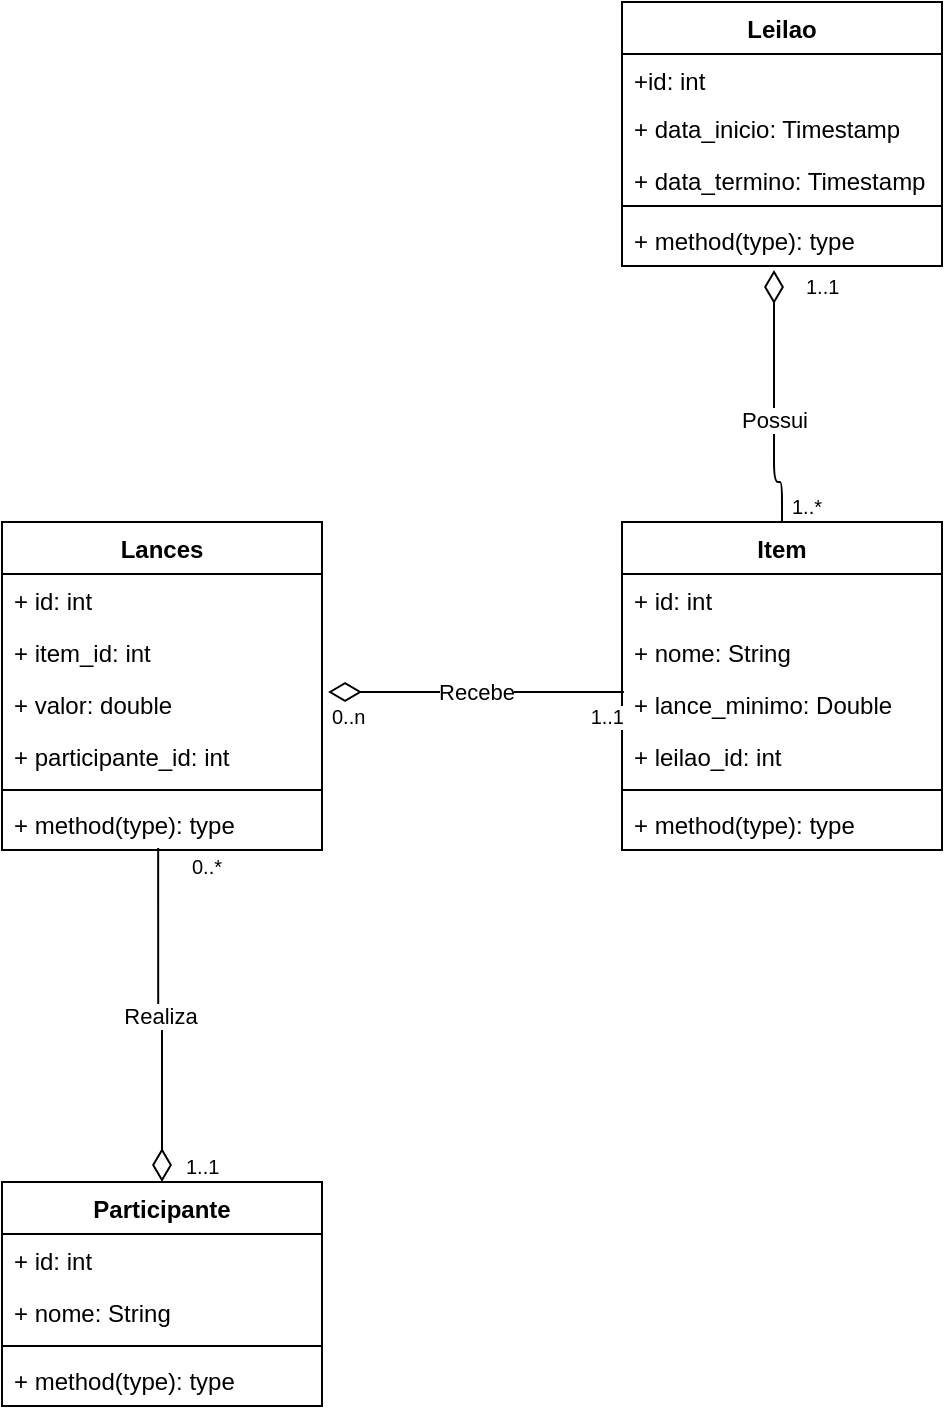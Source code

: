 <mxfile version="12.1.2" type="github" pages="1">
  <diagram id="bmQLpPdemTEo9ZGq2Jl7" name="Page-1">
    <mxGraphModel dx="1365" dy="760" grid="1" gridSize="10" guides="1" tooltips="1" connect="1" arrows="1" fold="1" page="1" pageScale="1" pageWidth="850" pageHeight="1100" math="0" shadow="0">
      <root>
        <mxCell id="0"/>
        <mxCell id="1" parent="0"/>
        <mxCell id="-QaQ8aoKplSuDM41ms9Y-1" value="Leilao" style="swimlane;fontStyle=1;align=center;verticalAlign=top;childLayout=stackLayout;horizontal=1;startSize=26;horizontalStack=0;resizeParent=1;resizeParentMax=0;resizeLast=0;collapsible=1;marginBottom=0;" vertex="1" parent="1">
          <mxGeometry x="340" y="140" width="160" height="132" as="geometry"/>
        </mxCell>
        <mxCell id="-QaQ8aoKplSuDM41ms9Y-2" value="+id: int" style="text;strokeColor=none;fillColor=none;align=left;verticalAlign=top;spacingLeft=4;spacingRight=4;overflow=hidden;rotatable=0;points=[[0,0.5],[1,0.5]];portConstraint=eastwest;" vertex="1" parent="-QaQ8aoKplSuDM41ms9Y-1">
          <mxGeometry y="26" width="160" height="24" as="geometry"/>
        </mxCell>
        <mxCell id="-QaQ8aoKplSuDM41ms9Y-5" value="+ data_inicio: Timestamp" style="text;strokeColor=none;fillColor=none;align=left;verticalAlign=top;spacingLeft=4;spacingRight=4;overflow=hidden;rotatable=0;points=[[0,0.5],[1,0.5]];portConstraint=eastwest;" vertex="1" parent="-QaQ8aoKplSuDM41ms9Y-1">
          <mxGeometry y="50" width="160" height="26" as="geometry"/>
        </mxCell>
        <mxCell id="-QaQ8aoKplSuDM41ms9Y-8" value="+ data_termino: Timestamp" style="text;strokeColor=none;fillColor=none;align=left;verticalAlign=top;spacingLeft=4;spacingRight=4;overflow=hidden;rotatable=0;points=[[0,0.5],[1,0.5]];portConstraint=eastwest;" vertex="1" parent="-QaQ8aoKplSuDM41ms9Y-1">
          <mxGeometry y="76" width="160" height="22" as="geometry"/>
        </mxCell>
        <mxCell id="-QaQ8aoKplSuDM41ms9Y-3" value="" style="line;strokeWidth=1;fillColor=none;align=left;verticalAlign=middle;spacingTop=-1;spacingLeft=3;spacingRight=3;rotatable=0;labelPosition=right;points=[];portConstraint=eastwest;" vertex="1" parent="-QaQ8aoKplSuDM41ms9Y-1">
          <mxGeometry y="98" width="160" height="8" as="geometry"/>
        </mxCell>
        <mxCell id="-QaQ8aoKplSuDM41ms9Y-4" value="+ method(type): type" style="text;strokeColor=none;fillColor=none;align=left;verticalAlign=top;spacingLeft=4;spacingRight=4;overflow=hidden;rotatable=0;points=[[0,0.5],[1,0.5]];portConstraint=eastwest;" vertex="1" parent="-QaQ8aoKplSuDM41ms9Y-1">
          <mxGeometry y="106" width="160" height="26" as="geometry"/>
        </mxCell>
        <mxCell id="-QaQ8aoKplSuDM41ms9Y-9" value="Item" style="swimlane;fontStyle=1;align=center;verticalAlign=top;childLayout=stackLayout;horizontal=1;startSize=26;horizontalStack=0;resizeParent=1;resizeParentMax=0;resizeLast=0;collapsible=1;marginBottom=0;" vertex="1" parent="1">
          <mxGeometry x="340" y="400" width="160" height="164" as="geometry"/>
        </mxCell>
        <mxCell id="-QaQ8aoKplSuDM41ms9Y-10" value="+ id: int" style="text;strokeColor=none;fillColor=none;align=left;verticalAlign=top;spacingLeft=4;spacingRight=4;overflow=hidden;rotatable=0;points=[[0,0.5],[1,0.5]];portConstraint=eastwest;" vertex="1" parent="-QaQ8aoKplSuDM41ms9Y-9">
          <mxGeometry y="26" width="160" height="26" as="geometry"/>
        </mxCell>
        <mxCell id="-QaQ8aoKplSuDM41ms9Y-13" value="+ nome: String" style="text;strokeColor=none;fillColor=none;align=left;verticalAlign=top;spacingLeft=4;spacingRight=4;overflow=hidden;rotatable=0;points=[[0,0.5],[1,0.5]];portConstraint=eastwest;" vertex="1" parent="-QaQ8aoKplSuDM41ms9Y-9">
          <mxGeometry y="52" width="160" height="26" as="geometry"/>
        </mxCell>
        <mxCell id="-QaQ8aoKplSuDM41ms9Y-14" value="+ lance_minimo: Double" style="text;strokeColor=none;fillColor=none;align=left;verticalAlign=top;spacingLeft=4;spacingRight=4;overflow=hidden;rotatable=0;points=[[0,0.5],[1,0.5]];portConstraint=eastwest;" vertex="1" parent="-QaQ8aoKplSuDM41ms9Y-9">
          <mxGeometry y="78" width="160" height="26" as="geometry"/>
        </mxCell>
        <mxCell id="-QaQ8aoKplSuDM41ms9Y-15" value="+ leilao_id: int" style="text;strokeColor=none;fillColor=none;align=left;verticalAlign=top;spacingLeft=4;spacingRight=4;overflow=hidden;rotatable=0;points=[[0,0.5],[1,0.5]];portConstraint=eastwest;" vertex="1" parent="-QaQ8aoKplSuDM41ms9Y-9">
          <mxGeometry y="104" width="160" height="26" as="geometry"/>
        </mxCell>
        <mxCell id="-QaQ8aoKplSuDM41ms9Y-11" value="" style="line;strokeWidth=1;fillColor=none;align=left;verticalAlign=middle;spacingTop=-1;spacingLeft=3;spacingRight=3;rotatable=0;labelPosition=right;points=[];portConstraint=eastwest;" vertex="1" parent="-QaQ8aoKplSuDM41ms9Y-9">
          <mxGeometry y="130" width="160" height="8" as="geometry"/>
        </mxCell>
        <mxCell id="-QaQ8aoKplSuDM41ms9Y-12" value="+ method(type): type" style="text;strokeColor=none;fillColor=none;align=left;verticalAlign=top;spacingLeft=4;spacingRight=4;overflow=hidden;rotatable=0;points=[[0,0.5],[1,0.5]];portConstraint=eastwest;" vertex="1" parent="-QaQ8aoKplSuDM41ms9Y-9">
          <mxGeometry y="138" width="160" height="26" as="geometry"/>
        </mxCell>
        <mxCell id="-QaQ8aoKplSuDM41ms9Y-16" value="Lances" style="swimlane;fontStyle=1;align=center;verticalAlign=top;childLayout=stackLayout;horizontal=1;startSize=26;horizontalStack=0;resizeParent=1;resizeParentMax=0;resizeLast=0;collapsible=1;marginBottom=0;" vertex="1" parent="1">
          <mxGeometry x="30" y="400" width="160" height="164" as="geometry"/>
        </mxCell>
        <mxCell id="-QaQ8aoKplSuDM41ms9Y-17" value="+ id: int" style="text;strokeColor=none;fillColor=none;align=left;verticalAlign=top;spacingLeft=4;spacingRight=4;overflow=hidden;rotatable=0;points=[[0,0.5],[1,0.5]];portConstraint=eastwest;" vertex="1" parent="-QaQ8aoKplSuDM41ms9Y-16">
          <mxGeometry y="26" width="160" height="26" as="geometry"/>
        </mxCell>
        <mxCell id="-QaQ8aoKplSuDM41ms9Y-20" value="+ item_id: int" style="text;strokeColor=none;fillColor=none;align=left;verticalAlign=top;spacingLeft=4;spacingRight=4;overflow=hidden;rotatable=0;points=[[0,0.5],[1,0.5]];portConstraint=eastwest;" vertex="1" parent="-QaQ8aoKplSuDM41ms9Y-16">
          <mxGeometry y="52" width="160" height="26" as="geometry"/>
        </mxCell>
        <mxCell id="-QaQ8aoKplSuDM41ms9Y-21" value="+ valor: double" style="text;strokeColor=none;fillColor=none;align=left;verticalAlign=top;spacingLeft=4;spacingRight=4;overflow=hidden;rotatable=0;points=[[0,0.5],[1,0.5]];portConstraint=eastwest;" vertex="1" parent="-QaQ8aoKplSuDM41ms9Y-16">
          <mxGeometry y="78" width="160" height="26" as="geometry"/>
        </mxCell>
        <mxCell id="-QaQ8aoKplSuDM41ms9Y-22" value="+ participante_id: int" style="text;strokeColor=none;fillColor=none;align=left;verticalAlign=top;spacingLeft=4;spacingRight=4;overflow=hidden;rotatable=0;points=[[0,0.5],[1,0.5]];portConstraint=eastwest;" vertex="1" parent="-QaQ8aoKplSuDM41ms9Y-16">
          <mxGeometry y="104" width="160" height="26" as="geometry"/>
        </mxCell>
        <mxCell id="-QaQ8aoKplSuDM41ms9Y-18" value="" style="line;strokeWidth=1;fillColor=none;align=left;verticalAlign=middle;spacingTop=-1;spacingLeft=3;spacingRight=3;rotatable=0;labelPosition=right;points=[];portConstraint=eastwest;" vertex="1" parent="-QaQ8aoKplSuDM41ms9Y-16">
          <mxGeometry y="130" width="160" height="8" as="geometry"/>
        </mxCell>
        <mxCell id="-QaQ8aoKplSuDM41ms9Y-19" value="+ method(type): type" style="text;strokeColor=none;fillColor=none;align=left;verticalAlign=top;spacingLeft=4;spacingRight=4;overflow=hidden;rotatable=0;points=[[0,0.5],[1,0.5]];portConstraint=eastwest;" vertex="1" parent="-QaQ8aoKplSuDM41ms9Y-16">
          <mxGeometry y="138" width="160" height="26" as="geometry"/>
        </mxCell>
        <mxCell id="-QaQ8aoKplSuDM41ms9Y-23" value="Participante" style="swimlane;fontStyle=1;align=center;verticalAlign=top;childLayout=stackLayout;horizontal=1;startSize=26;horizontalStack=0;resizeParent=1;resizeParentMax=0;resizeLast=0;collapsible=1;marginBottom=0;" vertex="1" parent="1">
          <mxGeometry x="30" y="730" width="160" height="112" as="geometry"/>
        </mxCell>
        <mxCell id="-QaQ8aoKplSuDM41ms9Y-24" value="+ id: int" style="text;strokeColor=none;fillColor=none;align=left;verticalAlign=top;spacingLeft=4;spacingRight=4;overflow=hidden;rotatable=0;points=[[0,0.5],[1,0.5]];portConstraint=eastwest;" vertex="1" parent="-QaQ8aoKplSuDM41ms9Y-23">
          <mxGeometry y="26" width="160" height="26" as="geometry"/>
        </mxCell>
        <mxCell id="-QaQ8aoKplSuDM41ms9Y-27" value="+ nome: String" style="text;strokeColor=none;fillColor=none;align=left;verticalAlign=top;spacingLeft=4;spacingRight=4;overflow=hidden;rotatable=0;points=[[0,0.5],[1,0.5]];portConstraint=eastwest;" vertex="1" parent="-QaQ8aoKplSuDM41ms9Y-23">
          <mxGeometry y="52" width="160" height="26" as="geometry"/>
        </mxCell>
        <mxCell id="-QaQ8aoKplSuDM41ms9Y-25" value="" style="line;strokeWidth=1;fillColor=none;align=left;verticalAlign=middle;spacingTop=-1;spacingLeft=3;spacingRight=3;rotatable=0;labelPosition=right;points=[];portConstraint=eastwest;" vertex="1" parent="-QaQ8aoKplSuDM41ms9Y-23">
          <mxGeometry y="78" width="160" height="8" as="geometry"/>
        </mxCell>
        <mxCell id="-QaQ8aoKplSuDM41ms9Y-26" value="+ method(type): type" style="text;strokeColor=none;fillColor=none;align=left;verticalAlign=top;spacingLeft=4;spacingRight=4;overflow=hidden;rotatable=0;points=[[0,0.5],[1,0.5]];portConstraint=eastwest;" vertex="1" parent="-QaQ8aoKplSuDM41ms9Y-23">
          <mxGeometry y="86" width="160" height="26" as="geometry"/>
        </mxCell>
        <mxCell id="-QaQ8aoKplSuDM41ms9Y-28" value="Recebe" style="endArrow=none;html=1;endSize=12;startArrow=diamondThin;startSize=14;startFill=0;edgeStyle=orthogonalEdgeStyle;exitX=1.019;exitY=0.269;exitDx=0;exitDy=0;exitPerimeter=0;entryX=0.006;entryY=0.269;entryDx=0;entryDy=0;entryPerimeter=0;endFill=0;" edge="1" parent="1" source="-QaQ8aoKplSuDM41ms9Y-21" target="-QaQ8aoKplSuDM41ms9Y-14">
          <mxGeometry relative="1" as="geometry">
            <mxPoint x="190" y="510" as="sourcePoint"/>
            <mxPoint x="330" y="485" as="targetPoint"/>
            <Array as="points"/>
          </mxGeometry>
        </mxCell>
        <mxCell id="-QaQ8aoKplSuDM41ms9Y-29" value="0..n" style="resizable=0;html=1;align=left;verticalAlign=top;labelBackgroundColor=#ffffff;fontSize=10;" connectable="0" vertex="1" parent="-QaQ8aoKplSuDM41ms9Y-28">
          <mxGeometry x="-1" relative="1" as="geometry"/>
        </mxCell>
        <mxCell id="-QaQ8aoKplSuDM41ms9Y-30" value="1..1" style="resizable=0;html=1;align=right;verticalAlign=top;labelBackgroundColor=#ffffff;fontSize=10;" connectable="0" vertex="1" parent="-QaQ8aoKplSuDM41ms9Y-28">
          <mxGeometry x="1" relative="1" as="geometry"/>
        </mxCell>
        <mxCell id="-QaQ8aoKplSuDM41ms9Y-31" value="Possui" style="endArrow=none;html=1;endSize=12;startArrow=diamondThin;startSize=14;startFill=0;edgeStyle=orthogonalEdgeStyle;exitX=0.475;exitY=1.077;exitDx=0;exitDy=0;exitPerimeter=0;endFill=0;" edge="1" parent="1" source="-QaQ8aoKplSuDM41ms9Y-4">
          <mxGeometry x="0.143" relative="1" as="geometry">
            <mxPoint x="390" y="300" as="sourcePoint"/>
            <mxPoint x="420" y="400" as="targetPoint"/>
            <Array as="points">
              <mxPoint x="416" y="380"/>
              <mxPoint x="420" y="380"/>
            </Array>
            <mxPoint as="offset"/>
          </mxGeometry>
        </mxCell>
        <mxCell id="-QaQ8aoKplSuDM41ms9Y-32" value="1..1" style="resizable=0;html=1;align=left;verticalAlign=top;labelBackgroundColor=#ffffff;fontSize=10;" connectable="0" vertex="1" parent="-QaQ8aoKplSuDM41ms9Y-31">
          <mxGeometry x="-1" relative="1" as="geometry">
            <mxPoint x="14" y="-4" as="offset"/>
          </mxGeometry>
        </mxCell>
        <mxCell id="-QaQ8aoKplSuDM41ms9Y-33" value="1..*" style="resizable=0;html=1;align=right;verticalAlign=top;labelBackgroundColor=#ffffff;fontSize=10;" connectable="0" vertex="1" parent="-QaQ8aoKplSuDM41ms9Y-31">
          <mxGeometry x="1" relative="1" as="geometry">
            <mxPoint x="20" y="-20" as="offset"/>
          </mxGeometry>
        </mxCell>
        <mxCell id="-QaQ8aoKplSuDM41ms9Y-34" value="Realiza" style="endArrow=none;html=1;endSize=12;startArrow=diamondThin;startSize=14;startFill=0;edgeStyle=orthogonalEdgeStyle;exitX=0.5;exitY=0;exitDx=0;exitDy=0;entryX=0.488;entryY=0.962;entryDx=0;entryDy=0;entryPerimeter=0;endFill=0;" edge="1" parent="1" source="-QaQ8aoKplSuDM41ms9Y-23" target="-QaQ8aoKplSuDM41ms9Y-19">
          <mxGeometry relative="1" as="geometry">
            <mxPoint x="30" y="660" as="sourcePoint"/>
            <mxPoint x="110" y="600" as="targetPoint"/>
          </mxGeometry>
        </mxCell>
        <mxCell id="-QaQ8aoKplSuDM41ms9Y-35" value="1..1" style="resizable=0;html=1;align=left;verticalAlign=top;labelBackgroundColor=#ffffff;fontSize=10;" connectable="0" vertex="1" parent="-QaQ8aoKplSuDM41ms9Y-34">
          <mxGeometry x="-1" relative="1" as="geometry">
            <mxPoint x="10" y="-20" as="offset"/>
          </mxGeometry>
        </mxCell>
        <mxCell id="-QaQ8aoKplSuDM41ms9Y-36" value="0..*" style="resizable=0;html=1;align=right;verticalAlign=top;labelBackgroundColor=#ffffff;fontSize=10;" connectable="0" vertex="1" parent="-QaQ8aoKplSuDM41ms9Y-34">
          <mxGeometry x="1" relative="1" as="geometry">
            <mxPoint x="32" y="-3" as="offset"/>
          </mxGeometry>
        </mxCell>
      </root>
    </mxGraphModel>
  </diagram>
</mxfile>
